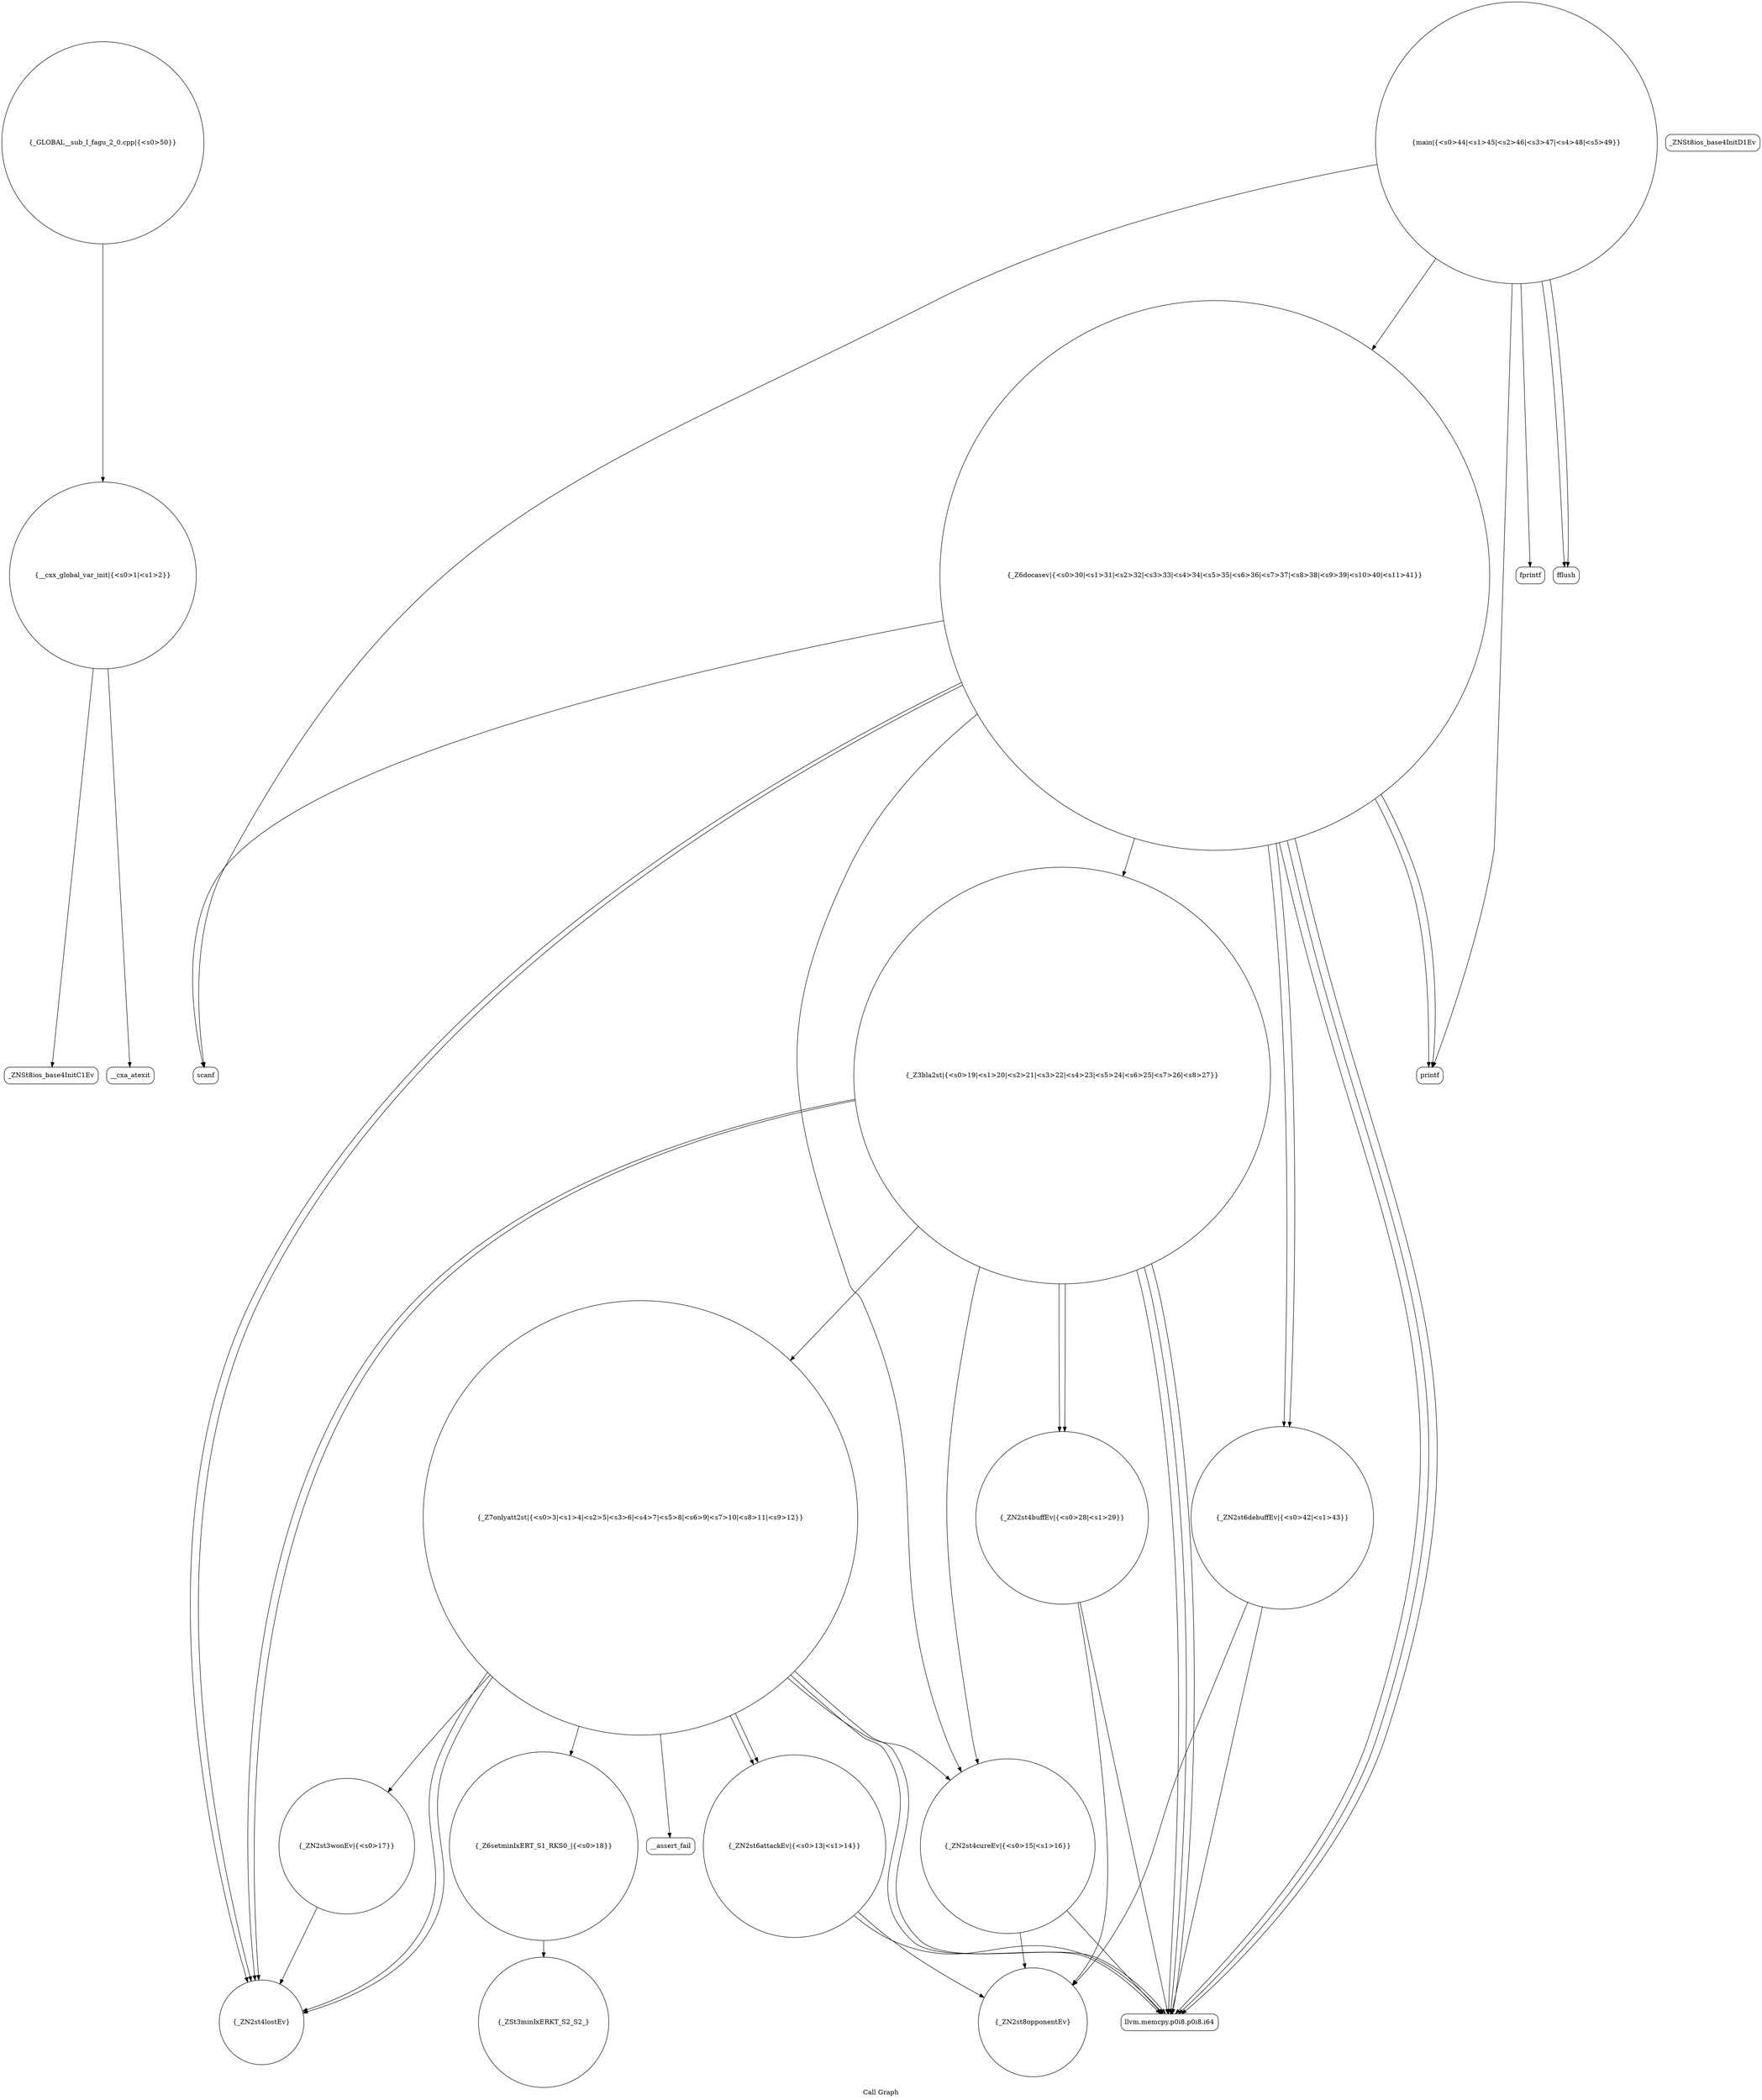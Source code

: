 digraph "Call Graph" {
	label="Call Graph";

	Node0x55b97f15c4a0 [shape=record,shape=circle,label="{__cxx_global_var_init|{<s0>1|<s1>2}}"];
	Node0x55b97f15c4a0:s0 -> Node0x55b97f15c930[color=black];
	Node0x55b97f15c4a0:s1 -> Node0x55b97f15ca30[color=black];
	Node0x55b97f15cc30 [shape=record,shape=circle,label="{_ZN2st4cureEv|{<s0>15|<s1>16}}"];
	Node0x55b97f15cc30:s0 -> Node0x55b97f15ccb0[color=black];
	Node0x55b97f15cc30:s1 -> Node0x55b97f15d330[color=black];
	Node0x55b97f15cfb0 [shape=record,shape=circle,label="{_Z6docasev|{<s0>30|<s1>31|<s2>32|<s3>33|<s4>34|<s5>35|<s6>36|<s7>37|<s8>38|<s9>39|<s10>40|<s11>41}}"];
	Node0x55b97f15cfb0:s0 -> Node0x55b97f15d030[color=black];
	Node0x55b97f15cfb0:s1 -> Node0x55b97f15ccb0[color=black];
	Node0x55b97f15cfb0:s2 -> Node0x55b97f15ceb0[color=black];
	Node0x55b97f15cfb0:s3 -> Node0x55b97f15d0b0[color=black];
	Node0x55b97f15cfb0:s4 -> Node0x55b97f15cbb0[color=black];
	Node0x55b97f15cfb0:s5 -> Node0x55b97f15cc30[color=black];
	Node0x55b97f15cfb0:s6 -> Node0x55b97f15d0b0[color=black];
	Node0x55b97f15cfb0:s7 -> Node0x55b97f15ccb0[color=black];
	Node0x55b97f15cfb0:s8 -> Node0x55b97f15cbb0[color=black];
	Node0x55b97f15cfb0:s9 -> Node0x55b97f15ccb0[color=black];
	Node0x55b97f15cfb0:s10 -> Node0x55b97f15d130[color=black];
	Node0x55b97f15cfb0:s11 -> Node0x55b97f15d130[color=black];
	Node0x55b97f15d330 [shape=record,shape=circle,label="{_ZN2st8opponentEv}"];
	Node0x55b97f15c9b0 [shape=record,shape=Mrecord,label="{_ZNSt8ios_base4InitD1Ev}"];
	Node0x55b97f15cd30 [shape=record,shape=circle,label="{_ZN2st3wonEv|{<s0>17}}"];
	Node0x55b97f15cd30:s0 -> Node0x55b97f15cbb0[color=black];
	Node0x55b97f15d0b0 [shape=record,shape=circle,label="{_ZN2st6debuffEv|{<s0>42|<s1>43}}"];
	Node0x55b97f15d0b0:s0 -> Node0x55b97f15ccb0[color=black];
	Node0x55b97f15d0b0:s1 -> Node0x55b97f15d330[color=black];
	Node0x55b97f15d430 [shape=record,shape=circle,label="{_GLOBAL__sub_I_fagu_2_0.cpp|{<s0>50}}"];
	Node0x55b97f15d430:s0 -> Node0x55b97f15c4a0[color=black];
	Node0x55b97f15cab0 [shape=record,shape=circle,label="{_Z7onlyatt2st|{<s0>3|<s1>4|<s2>5|<s3>6|<s4>7|<s5>8|<s6>9|<s7>10|<s8>11|<s9>12}}"];
	Node0x55b97f15cab0:s0 -> Node0x55b97f15cb30[color=black];
	Node0x55b97f15cab0:s1 -> Node0x55b97f15cbb0[color=black];
	Node0x55b97f15cab0:s2 -> Node0x55b97f15cc30[color=black];
	Node0x55b97f15cab0:s3 -> Node0x55b97f15cb30[color=black];
	Node0x55b97f15cab0:s4 -> Node0x55b97f15ccb0[color=black];
	Node0x55b97f15cab0:s5 -> Node0x55b97f15cbb0[color=black];
	Node0x55b97f15cab0:s6 -> Node0x55b97f15ccb0[color=black];
	Node0x55b97f15cab0:s7 -> Node0x55b97f15cd30[color=black];
	Node0x55b97f15cab0:s8 -> Node0x55b97f15cdb0[color=black];
	Node0x55b97f15cab0:s9 -> Node0x55b97f15ce30[color=black];
	Node0x55b97f15ce30 [shape=record,shape=circle,label="{_Z6setminIxERT_S1_RKS0_|{<s0>18}}"];
	Node0x55b97f15ce30:s0 -> Node0x55b97f15d3b0[color=black];
	Node0x55b97f15d1b0 [shape=record,shape=circle,label="{main|{<s0>44|<s1>45|<s2>46|<s3>47|<s4>48|<s5>49}}"];
	Node0x55b97f15d1b0:s0 -> Node0x55b97f15d030[color=black];
	Node0x55b97f15d1b0:s1 -> Node0x55b97f15d230[color=black];
	Node0x55b97f15d1b0:s2 -> Node0x55b97f15d130[color=black];
	Node0x55b97f15d1b0:s3 -> Node0x55b97f15cfb0[color=black];
	Node0x55b97f15d1b0:s4 -> Node0x55b97f15d2b0[color=black];
	Node0x55b97f15d1b0:s5 -> Node0x55b97f15d2b0[color=black];
	Node0x55b97f15cbb0 [shape=record,shape=circle,label="{_ZN2st4lostEv}"];
	Node0x55b97f15cf30 [shape=record,shape=circle,label="{_ZN2st4buffEv|{<s0>28|<s1>29}}"];
	Node0x55b97f15cf30:s0 -> Node0x55b97f15ccb0[color=black];
	Node0x55b97f15cf30:s1 -> Node0x55b97f15d330[color=black];
	Node0x55b97f15d2b0 [shape=record,shape=Mrecord,label="{fflush}"];
	Node0x55b97f15c930 [shape=record,shape=Mrecord,label="{_ZNSt8ios_base4InitC1Ev}"];
	Node0x55b97f15ccb0 [shape=record,shape=Mrecord,label="{llvm.memcpy.p0i8.p0i8.i64}"];
	Node0x55b97f15d030 [shape=record,shape=Mrecord,label="{scanf}"];
	Node0x55b97f15d3b0 [shape=record,shape=circle,label="{_ZSt3minIxERKT_S2_S2_}"];
	Node0x55b97f15ca30 [shape=record,shape=Mrecord,label="{__cxa_atexit}"];
	Node0x55b97f15cdb0 [shape=record,shape=Mrecord,label="{__assert_fail}"];
	Node0x55b97f15d130 [shape=record,shape=Mrecord,label="{printf}"];
	Node0x55b97f15cb30 [shape=record,shape=circle,label="{_ZN2st6attackEv|{<s0>13|<s1>14}}"];
	Node0x55b97f15cb30:s0 -> Node0x55b97f15ccb0[color=black];
	Node0x55b97f15cb30:s1 -> Node0x55b97f15d330[color=black];
	Node0x55b97f15ceb0 [shape=record,shape=circle,label="{_Z3bla2st|{<s0>19|<s1>20|<s2>21|<s3>22|<s4>23|<s5>24|<s6>25|<s7>26|<s8>27}}"];
	Node0x55b97f15ceb0:s0 -> Node0x55b97f15ccb0[color=black];
	Node0x55b97f15ceb0:s1 -> Node0x55b97f15cab0[color=black];
	Node0x55b97f15ceb0:s2 -> Node0x55b97f15cf30[color=black];
	Node0x55b97f15ceb0:s3 -> Node0x55b97f15cbb0[color=black];
	Node0x55b97f15ceb0:s4 -> Node0x55b97f15cc30[color=black];
	Node0x55b97f15ceb0:s5 -> Node0x55b97f15cf30[color=black];
	Node0x55b97f15ceb0:s6 -> Node0x55b97f15ccb0[color=black];
	Node0x55b97f15ceb0:s7 -> Node0x55b97f15cbb0[color=black];
	Node0x55b97f15ceb0:s8 -> Node0x55b97f15ccb0[color=black];
	Node0x55b97f15d230 [shape=record,shape=Mrecord,label="{fprintf}"];
}
